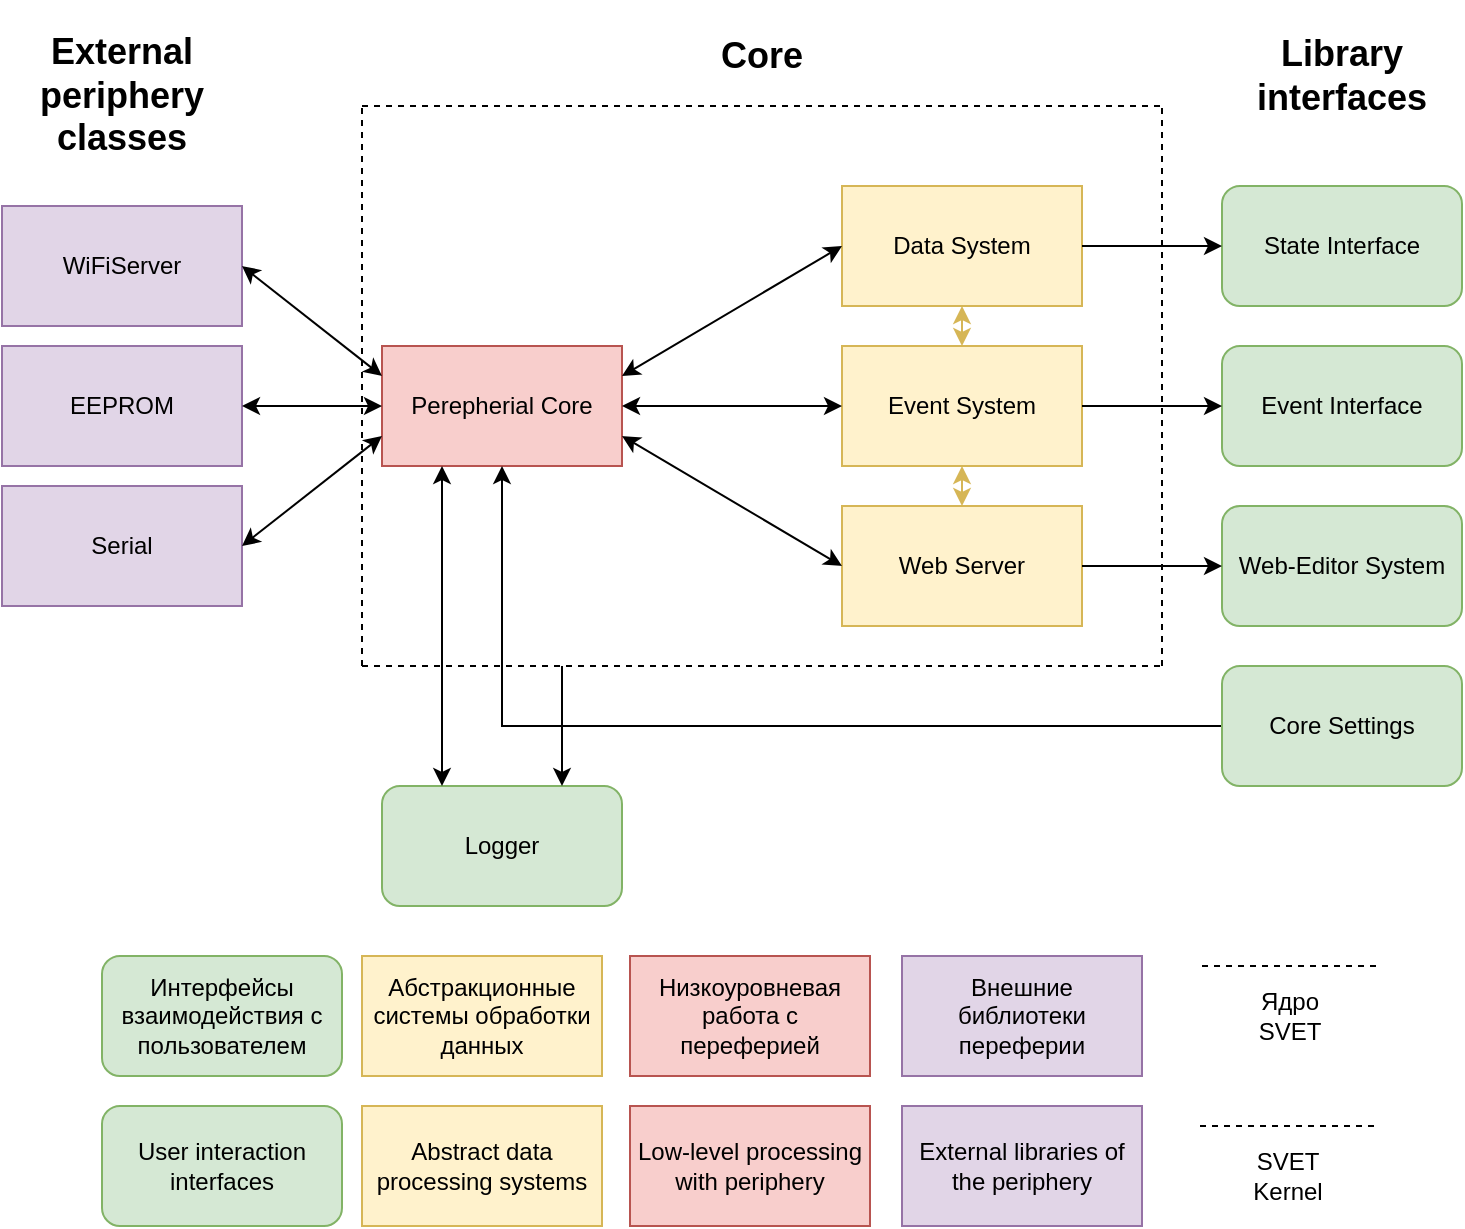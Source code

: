 <mxfile version="24.5.4" type="github">
  <diagram name="Страница — 1" id="8GVegUEztR9iaUUr6jKU">
    <mxGraphModel dx="1146" dy="761" grid="1" gridSize="10" guides="1" tooltips="1" connect="1" arrows="1" fold="1" page="1" pageScale="1" pageWidth="827" pageHeight="1169" math="0" shadow="0">
      <root>
        <mxCell id="0" />
        <mxCell id="1" parent="0" />
        <mxCell id="oNEqm6mz5kMRlhb4TvXa-3" value="Perepherial Core" style="rounded=0;whiteSpace=wrap;html=1;fillColor=#f8cecc;strokeColor=#b85450;" parent="1" vertex="1">
          <mxGeometry x="239" y="180" width="120" height="60" as="geometry" />
        </mxCell>
        <mxCell id="oNEqm6mz5kMRlhb4TvXa-4" value="Data System" style="rounded=0;whiteSpace=wrap;html=1;fillColor=#fff2cc;strokeColor=#d6b656;" parent="1" vertex="1">
          <mxGeometry x="469" y="100" width="120" height="60" as="geometry" />
        </mxCell>
        <mxCell id="oNEqm6mz5kMRlhb4TvXa-5" value="Event System" style="rounded=0;whiteSpace=wrap;html=1;fillColor=#fff2cc;strokeColor=#d6b656;" parent="1" vertex="1">
          <mxGeometry x="469" y="180" width="120" height="60" as="geometry" />
        </mxCell>
        <mxCell id="oNEqm6mz5kMRlhb4TvXa-6" value="Web Server" style="rounded=0;whiteSpace=wrap;html=1;fillColor=#fff2cc;strokeColor=#d6b656;" parent="1" vertex="1">
          <mxGeometry x="469" y="260" width="120" height="60" as="geometry" />
        </mxCell>
        <mxCell id="oNEqm6mz5kMRlhb4TvXa-8" value="" style="endArrow=classic;startArrow=classic;html=1;rounded=0;entryX=0;entryY=0.5;entryDx=0;entryDy=0;exitX=1;exitY=0.25;exitDx=0;exitDy=0;" parent="1" source="oNEqm6mz5kMRlhb4TvXa-3" target="oNEqm6mz5kMRlhb4TvXa-4" edge="1">
          <mxGeometry width="50" height="50" relative="1" as="geometry">
            <mxPoint x="499" y="220" as="sourcePoint" />
            <mxPoint x="549" y="170" as="targetPoint" />
          </mxGeometry>
        </mxCell>
        <mxCell id="oNEqm6mz5kMRlhb4TvXa-9" value="" style="endArrow=classic;startArrow=classic;html=1;rounded=0;entryX=0;entryY=0.5;entryDx=0;entryDy=0;exitX=1;exitY=0.5;exitDx=0;exitDy=0;" parent="1" source="oNEqm6mz5kMRlhb4TvXa-3" target="oNEqm6mz5kMRlhb4TvXa-5" edge="1">
          <mxGeometry width="50" height="50" relative="1" as="geometry">
            <mxPoint x="499" y="220" as="sourcePoint" />
            <mxPoint x="549" y="170" as="targetPoint" />
          </mxGeometry>
        </mxCell>
        <mxCell id="oNEqm6mz5kMRlhb4TvXa-10" value="" style="endArrow=classic;startArrow=classic;html=1;rounded=0;entryX=0;entryY=0.5;entryDx=0;entryDy=0;exitX=1;exitY=0.75;exitDx=0;exitDy=0;" parent="1" source="oNEqm6mz5kMRlhb4TvXa-3" target="oNEqm6mz5kMRlhb4TvXa-6" edge="1">
          <mxGeometry width="50" height="50" relative="1" as="geometry">
            <mxPoint x="499" y="220" as="sourcePoint" />
            <mxPoint x="549" y="170" as="targetPoint" />
          </mxGeometry>
        </mxCell>
        <mxCell id="oNEqm6mz5kMRlhb4TvXa-11" value="" style="endArrow=none;dashed=1;html=1;rounded=0;" parent="1" edge="1">
          <mxGeometry width="50" height="50" relative="1" as="geometry">
            <mxPoint x="229" y="60" as="sourcePoint" />
            <mxPoint x="629" y="60" as="targetPoint" />
          </mxGeometry>
        </mxCell>
        <mxCell id="oNEqm6mz5kMRlhb4TvXa-12" value="" style="endArrow=none;dashed=1;html=1;rounded=0;" parent="1" edge="1">
          <mxGeometry width="50" height="50" relative="1" as="geometry">
            <mxPoint x="629" y="340" as="sourcePoint" />
            <mxPoint x="629" y="60" as="targetPoint" />
          </mxGeometry>
        </mxCell>
        <mxCell id="oNEqm6mz5kMRlhb4TvXa-13" value="" style="endArrow=none;dashed=1;html=1;rounded=0;" parent="1" edge="1">
          <mxGeometry width="50" height="50" relative="1" as="geometry">
            <mxPoint x="229" y="340" as="sourcePoint" />
            <mxPoint x="229" y="60" as="targetPoint" />
          </mxGeometry>
        </mxCell>
        <mxCell id="oNEqm6mz5kMRlhb4TvXa-14" value="" style="endArrow=none;dashed=1;html=1;rounded=0;" parent="1" edge="1">
          <mxGeometry width="50" height="50" relative="1" as="geometry">
            <mxPoint x="229" y="340" as="sourcePoint" />
            <mxPoint x="629" y="340" as="targetPoint" />
          </mxGeometry>
        </mxCell>
        <mxCell id="oNEqm6mz5kMRlhb4TvXa-17" value="" style="endArrow=classic;startArrow=classic;html=1;rounded=0;entryX=0.5;entryY=1;entryDx=0;entryDy=0;exitX=0.5;exitY=0;exitDx=0;exitDy=0;fillColor=#fff2cc;strokeColor=#d6b656;" parent="1" source="oNEqm6mz5kMRlhb4TvXa-5" target="oNEqm6mz5kMRlhb4TvXa-4" edge="1">
          <mxGeometry width="50" height="50" relative="1" as="geometry">
            <mxPoint x="499" y="220" as="sourcePoint" />
            <mxPoint x="549" y="170" as="targetPoint" />
          </mxGeometry>
        </mxCell>
        <mxCell id="oNEqm6mz5kMRlhb4TvXa-18" value="" style="endArrow=classic;startArrow=classic;html=1;rounded=0;entryX=0.5;entryY=0;entryDx=0;entryDy=0;exitX=0.5;exitY=1;exitDx=0;exitDy=0;fillColor=#fff2cc;strokeColor=#d6b656;" parent="1" source="oNEqm6mz5kMRlhb4TvXa-5" target="oNEqm6mz5kMRlhb4TvXa-6" edge="1">
          <mxGeometry width="50" height="50" relative="1" as="geometry">
            <mxPoint x="499" y="220" as="sourcePoint" />
            <mxPoint x="549" y="170" as="targetPoint" />
          </mxGeometry>
        </mxCell>
        <mxCell id="oNEqm6mz5kMRlhb4TvXa-20" value="State Interface" style="rounded=1;whiteSpace=wrap;html=1;fillColor=#d5e8d4;strokeColor=#82b366;" parent="1" vertex="1">
          <mxGeometry x="659" y="100" width="120" height="60" as="geometry" />
        </mxCell>
        <mxCell id="oNEqm6mz5kMRlhb4TvXa-21" value="Event Interface" style="rounded=1;whiteSpace=wrap;html=1;fillColor=#d5e8d4;strokeColor=#82b366;" parent="1" vertex="1">
          <mxGeometry x="659" y="180" width="120" height="60" as="geometry" />
        </mxCell>
        <mxCell id="oNEqm6mz5kMRlhb4TvXa-22" value="Web-Editor System" style="rounded=1;whiteSpace=wrap;html=1;fillColor=#d5e8d4;strokeColor=#82b366;" parent="1" vertex="1">
          <mxGeometry x="659" y="260" width="120" height="60" as="geometry" />
        </mxCell>
        <mxCell id="oNEqm6mz5kMRlhb4TvXa-23" value="" style="endArrow=classic;html=1;rounded=0;entryX=0;entryY=0.5;entryDx=0;entryDy=0;exitX=1;exitY=0.5;exitDx=0;exitDy=0;" parent="1" source="oNEqm6mz5kMRlhb4TvXa-4" target="oNEqm6mz5kMRlhb4TvXa-20" edge="1">
          <mxGeometry width="50" height="50" relative="1" as="geometry">
            <mxPoint x="499" y="220" as="sourcePoint" />
            <mxPoint x="549" y="170" as="targetPoint" />
          </mxGeometry>
        </mxCell>
        <mxCell id="oNEqm6mz5kMRlhb4TvXa-24" value="" style="endArrow=classic;html=1;rounded=0;entryX=0;entryY=0.5;entryDx=0;entryDy=0;exitX=1;exitY=0.5;exitDx=0;exitDy=0;" parent="1" source="oNEqm6mz5kMRlhb4TvXa-5" target="oNEqm6mz5kMRlhb4TvXa-21" edge="1">
          <mxGeometry width="50" height="50" relative="1" as="geometry">
            <mxPoint x="499" y="220" as="sourcePoint" />
            <mxPoint x="549" y="170" as="targetPoint" />
          </mxGeometry>
        </mxCell>
        <mxCell id="oNEqm6mz5kMRlhb4TvXa-25" value="" style="endArrow=classic;html=1;rounded=0;entryX=0;entryY=0.5;entryDx=0;entryDy=0;exitX=1;exitY=0.5;exitDx=0;exitDy=0;" parent="1" source="oNEqm6mz5kMRlhb4TvXa-6" target="oNEqm6mz5kMRlhb4TvXa-22" edge="1">
          <mxGeometry width="50" height="50" relative="1" as="geometry">
            <mxPoint x="499" y="220" as="sourcePoint" />
            <mxPoint x="549" y="170" as="targetPoint" />
          </mxGeometry>
        </mxCell>
        <mxCell id="oNEqm6mz5kMRlhb4TvXa-28" value="&lt;h2&gt;Core&lt;/h2&gt;" style="text;html=1;align=center;verticalAlign=middle;whiteSpace=wrap;rounded=0;" parent="1" vertex="1">
          <mxGeometry x="399" y="20" width="60" height="30" as="geometry" />
        </mxCell>
        <mxCell id="oNEqm6mz5kMRlhb4TvXa-29" value="&lt;h2&gt;Library interfaces&lt;/h2&gt;" style="text;html=1;align=center;verticalAlign=middle;whiteSpace=wrap;rounded=0;" parent="1" vertex="1">
          <mxGeometry x="689" y="30" width="60" height="30" as="geometry" />
        </mxCell>
        <mxCell id="oNEqm6mz5kMRlhb4TvXa-31" value="WiFiServer" style="rounded=0;whiteSpace=wrap;html=1;fillColor=#e1d5e7;strokeColor=#9673a6;" parent="1" vertex="1">
          <mxGeometry x="49" y="110" width="120" height="60" as="geometry" />
        </mxCell>
        <mxCell id="oNEqm6mz5kMRlhb4TvXa-32" value="EEPROM" style="rounded=0;whiteSpace=wrap;html=1;fillColor=#e1d5e7;strokeColor=#9673a6;" parent="1" vertex="1">
          <mxGeometry x="49" y="180" width="120" height="60" as="geometry" />
        </mxCell>
        <mxCell id="oNEqm6mz5kMRlhb4TvXa-34" value="" style="endArrow=classic;startArrow=classic;html=1;rounded=0;entryX=0;entryY=0.5;entryDx=0;entryDy=0;exitX=1;exitY=0.5;exitDx=0;exitDy=0;" parent="1" source="oNEqm6mz5kMRlhb4TvXa-32" target="oNEqm6mz5kMRlhb4TvXa-3" edge="1">
          <mxGeometry width="50" height="50" relative="1" as="geometry">
            <mxPoint x="409" y="220" as="sourcePoint" />
            <mxPoint x="459" y="170" as="targetPoint" />
          </mxGeometry>
        </mxCell>
        <mxCell id="oNEqm6mz5kMRlhb4TvXa-35" value="" style="endArrow=classic;startArrow=classic;html=1;rounded=0;entryX=1;entryY=0.5;entryDx=0;entryDy=0;exitX=0;exitY=0.25;exitDx=0;exitDy=0;" parent="1" source="oNEqm6mz5kMRlhb4TvXa-3" target="oNEqm6mz5kMRlhb4TvXa-31" edge="1">
          <mxGeometry width="50" height="50" relative="1" as="geometry">
            <mxPoint x="409" y="220" as="sourcePoint" />
            <mxPoint x="459" y="170" as="targetPoint" />
          </mxGeometry>
        </mxCell>
        <mxCell id="ASdoFRVmdQloxrWxHUFv-2" style="edgeStyle=orthogonalEdgeStyle;rounded=0;orthogonalLoop=1;jettySize=auto;html=1;exitX=0;exitY=0.5;exitDx=0;exitDy=0;entryX=0.5;entryY=1;entryDx=0;entryDy=0;" parent="1" source="ASdoFRVmdQloxrWxHUFv-1" target="oNEqm6mz5kMRlhb4TvXa-3" edge="1">
          <mxGeometry relative="1" as="geometry" />
        </mxCell>
        <mxCell id="ASdoFRVmdQloxrWxHUFv-1" value="Core Settings" style="rounded=1;whiteSpace=wrap;html=1;fillColor=#d5e8d4;strokeColor=#82b366;" parent="1" vertex="1">
          <mxGeometry x="659" y="340" width="120" height="60" as="geometry" />
        </mxCell>
        <mxCell id="xPR1YLh954EB_D1Ltz7K-2" value="Logger" style="rounded=1;whiteSpace=wrap;html=1;fillColor=#d5e8d4;strokeColor=#82b366;" vertex="1" parent="1">
          <mxGeometry x="239" y="400" width="120" height="60" as="geometry" />
        </mxCell>
        <mxCell id="xPR1YLh954EB_D1Ltz7K-6" value="Интерфейсы взаимодействия с пользователем" style="rounded=1;whiteSpace=wrap;html=1;fillColor=#d5e8d4;strokeColor=#82b366;" vertex="1" parent="1">
          <mxGeometry x="99" y="485" width="120" height="60" as="geometry" />
        </mxCell>
        <mxCell id="xPR1YLh954EB_D1Ltz7K-8" value="Абстракционные системы обработки данных" style="rounded=0;whiteSpace=wrap;html=1;fillColor=#fff2cc;strokeColor=#d6b656;" vertex="1" parent="1">
          <mxGeometry x="229" y="485" width="120" height="60" as="geometry" />
        </mxCell>
        <mxCell id="xPR1YLh954EB_D1Ltz7K-9" value="Низкоуровневая работа с переферией" style="rounded=0;whiteSpace=wrap;html=1;fillColor=#f8cecc;strokeColor=#b85450;" vertex="1" parent="1">
          <mxGeometry x="363" y="485" width="120" height="60" as="geometry" />
        </mxCell>
        <mxCell id="xPR1YLh954EB_D1Ltz7K-10" value="Внешние библиотеки переферии" style="rounded=0;whiteSpace=wrap;html=1;fillColor=#e1d5e7;strokeColor=#9673a6;" vertex="1" parent="1">
          <mxGeometry x="499" y="485" width="120" height="60" as="geometry" />
        </mxCell>
        <mxCell id="xPR1YLh954EB_D1Ltz7K-11" value="Serial" style="rounded=0;whiteSpace=wrap;html=1;fillColor=#e1d5e7;strokeColor=#9673a6;" vertex="1" parent="1">
          <mxGeometry x="49" y="250" width="120" height="60" as="geometry" />
        </mxCell>
        <mxCell id="xPR1YLh954EB_D1Ltz7K-14" value="" style="endArrow=classic;startArrow=classic;html=1;rounded=0;entryX=0.25;entryY=0;entryDx=0;entryDy=0;exitX=0.25;exitY=1;exitDx=0;exitDy=0;" edge="1" parent="1" source="oNEqm6mz5kMRlhb4TvXa-3" target="xPR1YLh954EB_D1Ltz7K-2">
          <mxGeometry width="50" height="50" relative="1" as="geometry">
            <mxPoint x="409" y="420" as="sourcePoint" />
            <mxPoint x="459" y="370" as="targetPoint" />
          </mxGeometry>
        </mxCell>
        <mxCell id="xPR1YLh954EB_D1Ltz7K-15" value="" style="endArrow=classic;startArrow=classic;html=1;rounded=0;entryX=0;entryY=0.75;entryDx=0;entryDy=0;exitX=1;exitY=0.5;exitDx=0;exitDy=0;" edge="1" parent="1" source="xPR1YLh954EB_D1Ltz7K-11" target="oNEqm6mz5kMRlhb4TvXa-3">
          <mxGeometry width="50" height="50" relative="1" as="geometry">
            <mxPoint x="409" y="420" as="sourcePoint" />
            <mxPoint x="459" y="370" as="targetPoint" />
          </mxGeometry>
        </mxCell>
        <mxCell id="xPR1YLh954EB_D1Ltz7K-17" value="" style="endArrow=classic;html=1;rounded=0;entryX=0.75;entryY=0;entryDx=0;entryDy=0;" edge="1" parent="1" target="xPR1YLh954EB_D1Ltz7K-2">
          <mxGeometry width="50" height="50" relative="1" as="geometry">
            <mxPoint x="329" y="340" as="sourcePoint" />
            <mxPoint x="459" y="370" as="targetPoint" />
          </mxGeometry>
        </mxCell>
        <mxCell id="xPR1YLh954EB_D1Ltz7K-18" value="" style="endArrow=none;dashed=1;html=1;rounded=0;" edge="1" parent="1">
          <mxGeometry width="50" height="50" relative="1" as="geometry">
            <mxPoint x="649" y="490" as="sourcePoint" />
            <mxPoint x="739" y="490" as="targetPoint" />
          </mxGeometry>
        </mxCell>
        <mxCell id="xPR1YLh954EB_D1Ltz7K-19" value="Ядро SVET" style="text;html=1;align=center;verticalAlign=middle;whiteSpace=wrap;rounded=0;" vertex="1" parent="1">
          <mxGeometry x="663" y="500" width="60" height="30" as="geometry" />
        </mxCell>
        <mxCell id="xPR1YLh954EB_D1Ltz7K-20" value="User interaction interfaces" style="rounded=1;whiteSpace=wrap;html=1;fillColor=#d5e8d4;strokeColor=#82b366;" vertex="1" parent="1">
          <mxGeometry x="99" y="560" width="120" height="60" as="geometry" />
        </mxCell>
        <mxCell id="xPR1YLh954EB_D1Ltz7K-21" value="Abstract data processing systems" style="rounded=0;whiteSpace=wrap;html=1;fillColor=#fff2cc;strokeColor=#d6b656;" vertex="1" parent="1">
          <mxGeometry x="229" y="560" width="120" height="60" as="geometry" />
        </mxCell>
        <mxCell id="xPR1YLh954EB_D1Ltz7K-22" value="Low-level processing with periphery" style="rounded=0;whiteSpace=wrap;html=1;fillColor=#f8cecc;strokeColor=#b85450;" vertex="1" parent="1">
          <mxGeometry x="363" y="560" width="120" height="60" as="geometry" />
        </mxCell>
        <mxCell id="xPR1YLh954EB_D1Ltz7K-23" value="External libraries of the periphery" style="rounded=0;whiteSpace=wrap;html=1;fillColor=#e1d5e7;strokeColor=#9673a6;" vertex="1" parent="1">
          <mxGeometry x="499" y="560" width="120" height="60" as="geometry" />
        </mxCell>
        <mxCell id="xPR1YLh954EB_D1Ltz7K-24" value="" style="endArrow=none;dashed=1;html=1;rounded=0;" edge="1" parent="1">
          <mxGeometry width="50" height="50" relative="1" as="geometry">
            <mxPoint x="648" y="570" as="sourcePoint" />
            <mxPoint x="738" y="570" as="targetPoint" />
          </mxGeometry>
        </mxCell>
        <mxCell id="xPR1YLh954EB_D1Ltz7K-25" value="SVET Kernel" style="text;html=1;align=center;verticalAlign=middle;whiteSpace=wrap;rounded=0;" vertex="1" parent="1">
          <mxGeometry x="662" y="580" width="60" height="30" as="geometry" />
        </mxCell>
        <mxCell id="xPR1YLh954EB_D1Ltz7K-26" value="&lt;h2&gt;External periphery classes&lt;/h2&gt;" style="text;html=1;align=center;verticalAlign=middle;whiteSpace=wrap;rounded=0;" vertex="1" parent="1">
          <mxGeometry x="79" y="40" width="60" height="30" as="geometry" />
        </mxCell>
      </root>
    </mxGraphModel>
  </diagram>
</mxfile>
